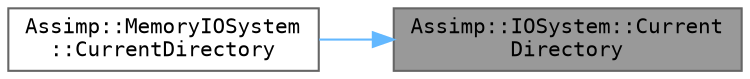 digraph "Assimp::IOSystem::CurrentDirectory"
{
 // LATEX_PDF_SIZE
  bgcolor="transparent";
  edge [fontname=Terminal,fontsize=10,labelfontname=Helvetica,labelfontsize=10];
  node [fontname=Terminal,fontsize=10,shape=box,height=0.2,width=0.4];
  rankdir="RL";
  Node1 [label="Assimp::IOSystem::Current\lDirectory",height=0.2,width=0.4,color="gray40", fillcolor="grey60", style="filled", fontcolor="black",tooltip="Returns the top directory from the stack."];
  Node1 -> Node2 [dir="back",color="steelblue1",style="solid"];
  Node2 [label="Assimp::MemoryIOSystem\l::CurrentDirectory",height=0.2,width=0.4,color="grey40", fillcolor="white", style="filled",URL="$class_assimp_1_1_memory_i_o_system.html#a93bf1b983f9f21bdef8d23c4bb67eff5",tooltip="Will return the current directory from the stack top."];
}
